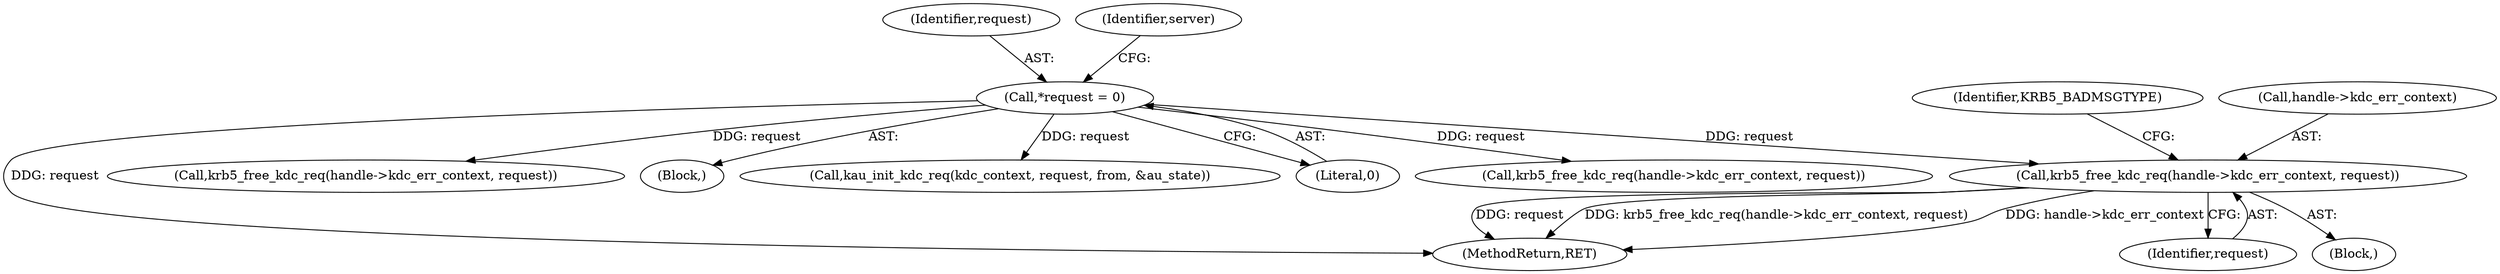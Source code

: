 digraph "0_krb5_ffb35baac6981f9e8914f8f3bffd37f284b85970_0@API" {
"1000362" [label="(Call,krb5_free_kdc_req(handle->kdc_err_context, request))"];
"1000181" [label="(Call,*request = 0)"];
"1000368" [label="(Identifier,KRB5_BADMSGTYPE)"];
"1000361" [label="(Block,)"];
"1000399" [label="(Call,krb5_free_kdc_req(handle->kdc_err_context, request))"];
"1000363" [label="(Call,handle->kdc_err_context)"];
"1002497" [label="(MethodReturn,RET)"];
"1000381" [label="(Call,krb5_free_kdc_req(handle->kdc_err_context, request))"];
"1000182" [label="(Identifier,request)"];
"1000366" [label="(Identifier,request)"];
"1000181" [label="(Call,*request = 0)"];
"1000171" [label="(Block,)"];
"1000186" [label="(Identifier,server)"];
"1000408" [label="(Call,kau_init_kdc_req(kdc_context, request, from, &au_state))"];
"1000183" [label="(Literal,0)"];
"1000362" [label="(Call,krb5_free_kdc_req(handle->kdc_err_context, request))"];
"1000362" -> "1000361"  [label="AST: "];
"1000362" -> "1000366"  [label="CFG: "];
"1000363" -> "1000362"  [label="AST: "];
"1000366" -> "1000362"  [label="AST: "];
"1000368" -> "1000362"  [label="CFG: "];
"1000362" -> "1002497"  [label="DDG: request"];
"1000362" -> "1002497"  [label="DDG: krb5_free_kdc_req(handle->kdc_err_context, request)"];
"1000362" -> "1002497"  [label="DDG: handle->kdc_err_context"];
"1000181" -> "1000362"  [label="DDG: request"];
"1000181" -> "1000171"  [label="AST: "];
"1000181" -> "1000183"  [label="CFG: "];
"1000182" -> "1000181"  [label="AST: "];
"1000183" -> "1000181"  [label="AST: "];
"1000186" -> "1000181"  [label="CFG: "];
"1000181" -> "1002497"  [label="DDG: request"];
"1000181" -> "1000381"  [label="DDG: request"];
"1000181" -> "1000399"  [label="DDG: request"];
"1000181" -> "1000408"  [label="DDG: request"];
}
